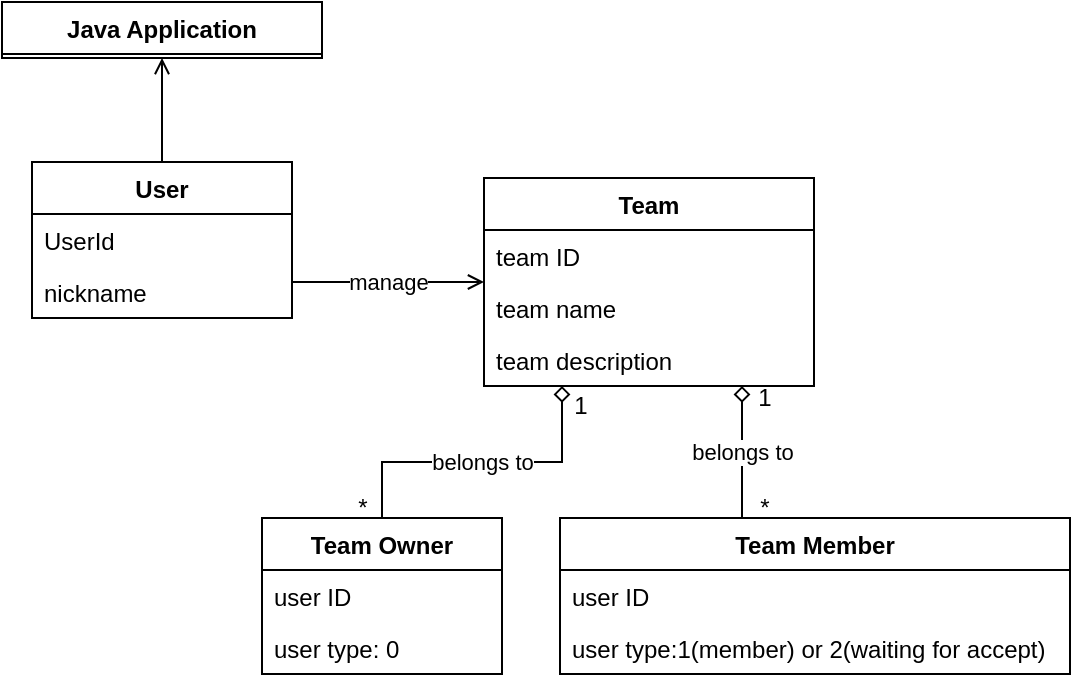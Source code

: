 <mxfile version="14.7.6" type="github">
  <diagram id="qNtHvHr-Q_ltwnV1EGBj" name="Page-1">
    <mxGraphModel dx="85" dy="1921" grid="1" gridSize="10" guides="1" tooltips="1" connect="1" arrows="1" fold="1" page="1" pageScale="1" pageWidth="827" pageHeight="1169" math="0" shadow="0">
      <root>
        <mxCell id="0" />
        <mxCell id="1" parent="0" />
        <mxCell id="Kb90lWqh0blAMlvWXbu4-127" value="Team" style="swimlane;fontStyle=1;align=center;verticalAlign=top;childLayout=stackLayout;horizontal=1;startSize=26;horizontalStack=0;resizeParent=1;resizeParentMax=0;resizeLast=0;collapsible=1;marginBottom=0;" parent="1" vertex="1">
          <mxGeometry x="1241" y="8" width="165" height="104" as="geometry" />
        </mxCell>
        <mxCell id="Kb90lWqh0blAMlvWXbu4-128" value="team ID" style="text;strokeColor=none;fillColor=none;align=left;verticalAlign=top;spacingLeft=4;spacingRight=4;overflow=hidden;rotatable=0;points=[[0,0.5],[1,0.5]];portConstraint=eastwest;" parent="Kb90lWqh0blAMlvWXbu4-127" vertex="1">
          <mxGeometry y="26" width="165" height="26" as="geometry" />
        </mxCell>
        <mxCell id="Kb90lWqh0blAMlvWXbu4-129" value="team name" style="text;strokeColor=none;fillColor=none;align=left;verticalAlign=top;spacingLeft=4;spacingRight=4;overflow=hidden;rotatable=0;points=[[0,0.5],[1,0.5]];portConstraint=eastwest;" parent="Kb90lWqh0blAMlvWXbu4-127" vertex="1">
          <mxGeometry y="52" width="165" height="26" as="geometry" />
        </mxCell>
        <mxCell id="Kb90lWqh0blAMlvWXbu4-130" value="team description" style="text;strokeColor=none;fillColor=none;align=left;verticalAlign=top;spacingLeft=4;spacingRight=4;overflow=hidden;rotatable=0;points=[[0,0.5],[1,0.5]];portConstraint=eastwest;" parent="Kb90lWqh0blAMlvWXbu4-127" vertex="1">
          <mxGeometry y="78" width="165" height="26" as="geometry" />
        </mxCell>
        <mxCell id="ZVWljfa0xVSs0D0JrF7P-7" value="Java Application" style="swimlane;fontStyle=1;align=center;verticalAlign=top;childLayout=stackLayout;horizontal=1;startSize=26;horizontalStack=0;resizeParent=1;resizeParentMax=0;resizeLast=0;collapsible=1;marginBottom=0;" parent="1" vertex="1">
          <mxGeometry x="1000" y="-80" width="160" height="28" as="geometry" />
        </mxCell>
        <mxCell id="ZVWljfa0xVSs0D0JrF7P-14" value="manage" style="edgeStyle=orthogonalEdgeStyle;rounded=0;orthogonalLoop=1;jettySize=auto;html=1;endArrow=open;endFill=0;" parent="1" source="ZVWljfa0xVSs0D0JrF7P-11" target="Kb90lWqh0blAMlvWXbu4-127" edge="1">
          <mxGeometry relative="1" as="geometry">
            <Array as="points">
              <mxPoint x="1185" y="60" />
              <mxPoint x="1185" y="60" />
            </Array>
            <mxPoint x="1045" y="130" as="targetPoint" />
          </mxGeometry>
        </mxCell>
        <mxCell id="p2IHR23QfJVKx5rubhaO-13" style="edgeStyle=orthogonalEdgeStyle;rounded=0;orthogonalLoop=1;jettySize=auto;html=1;endArrow=open;endFill=0;" parent="1" source="ZVWljfa0xVSs0D0JrF7P-11" target="ZVWljfa0xVSs0D0JrF7P-7" edge="1">
          <mxGeometry relative="1" as="geometry" />
        </mxCell>
        <mxCell id="ZVWljfa0xVSs0D0JrF7P-11" value="User" style="swimlane;fontStyle=1;align=center;verticalAlign=top;childLayout=stackLayout;horizontal=1;startSize=26;horizontalStack=0;resizeParent=1;resizeParentMax=0;resizeLast=0;collapsible=1;marginBottom=0;" parent="1" vertex="1">
          <mxGeometry x="1015" width="130" height="78" as="geometry" />
        </mxCell>
        <mxCell id="82unOVo_6anFtcZ8ufRb-1" value="UserId" style="text;strokeColor=none;fillColor=none;align=left;verticalAlign=top;spacingLeft=4;spacingRight=4;overflow=hidden;rotatable=0;points=[[0,0.5],[1,0.5]];portConstraint=eastwest;" parent="ZVWljfa0xVSs0D0JrF7P-11" vertex="1">
          <mxGeometry y="26" width="130" height="26" as="geometry" />
        </mxCell>
        <mxCell id="ZVWljfa0xVSs0D0JrF7P-44" value="nickname" style="text;strokeColor=none;fillColor=none;align=left;verticalAlign=top;spacingLeft=4;spacingRight=4;overflow=hidden;rotatable=0;points=[[0,0.5],[1,0.5]];portConstraint=eastwest;" parent="ZVWljfa0xVSs0D0JrF7P-11" vertex="1">
          <mxGeometry y="52" width="130" height="26" as="geometry" />
        </mxCell>
        <mxCell id="S7MmiMQ8yjXsU_2ZmJ1n-22" value="belongs to" style="edgeStyle=orthogonalEdgeStyle;rounded=0;orthogonalLoop=1;jettySize=auto;html=1;endArrow=diamond;endFill=0;" parent="1" edge="1">
          <mxGeometry relative="1" as="geometry">
            <Array as="points">
              <mxPoint x="1370" y="158" />
              <mxPoint x="1370" y="158" />
            </Array>
            <mxPoint x="1370" y="178" as="sourcePoint" />
            <mxPoint x="1370" y="112" as="targetPoint" />
          </mxGeometry>
        </mxCell>
        <mxCell id="S7MmiMQ8yjXsU_2ZmJ1n-18" value="Team Member" style="swimlane;fontStyle=1;align=center;verticalAlign=top;childLayout=stackLayout;horizontal=1;startSize=26;horizontalStack=0;resizeParent=1;resizeParentMax=0;resizeLast=0;collapsible=1;marginBottom=0;" parent="1" vertex="1">
          <mxGeometry x="1279" y="178" width="255" height="78" as="geometry" />
        </mxCell>
        <mxCell id="S7MmiMQ8yjXsU_2ZmJ1n-19" value="user ID" style="text;strokeColor=none;fillColor=none;align=left;verticalAlign=top;spacingLeft=4;spacingRight=4;overflow=hidden;rotatable=0;points=[[0,0.5],[1,0.5]];portConstraint=eastwest;" parent="S7MmiMQ8yjXsU_2ZmJ1n-18" vertex="1">
          <mxGeometry y="26" width="255" height="26" as="geometry" />
        </mxCell>
        <mxCell id="S7MmiMQ8yjXsU_2ZmJ1n-20" value="user type:1(member) or 2(waiting for accept)" style="text;strokeColor=none;fillColor=none;align=left;verticalAlign=top;spacingLeft=4;spacingRight=4;overflow=hidden;rotatable=0;points=[[0,0.5],[1,0.5]];portConstraint=eastwest;" parent="S7MmiMQ8yjXsU_2ZmJ1n-18" vertex="1">
          <mxGeometry y="52" width="255" height="26" as="geometry" />
        </mxCell>
        <mxCell id="S7MmiMQ8yjXsU_2ZmJ1n-23" value="1" style="text;html=1;align=center;verticalAlign=middle;resizable=0;points=[];autosize=1;strokeColor=none;" parent="1" vertex="1">
          <mxGeometry x="1371" y="108" width="20" height="20" as="geometry" />
        </mxCell>
        <mxCell id="S7MmiMQ8yjXsU_2ZmJ1n-24" value="*" style="text;html=1;align=center;verticalAlign=middle;resizable=0;points=[];autosize=1;strokeColor=none;" parent="1" vertex="1">
          <mxGeometry x="1371" y="163" width="20" height="20" as="geometry" />
        </mxCell>
        <mxCell id="p2IHR23QfJVKx5rubhaO-7" value="belongs to" style="edgeStyle=orthogonalEdgeStyle;rounded=0;orthogonalLoop=1;jettySize=auto;html=1;endArrow=diamond;endFill=0;" parent="1" source="p2IHR23QfJVKx5rubhaO-2" target="Kb90lWqh0blAMlvWXbu4-127" edge="1">
          <mxGeometry relative="1" as="geometry">
            <Array as="points">
              <mxPoint x="1190" y="150" />
              <mxPoint x="1280" y="150" />
            </Array>
          </mxGeometry>
        </mxCell>
        <mxCell id="p2IHR23QfJVKx5rubhaO-2" value="Team Owner" style="swimlane;fontStyle=1;align=center;verticalAlign=top;childLayout=stackLayout;horizontal=1;startSize=26;horizontalStack=0;resizeParent=1;resizeParentMax=0;resizeLast=0;collapsible=1;marginBottom=0;" parent="1" vertex="1">
          <mxGeometry x="1130" y="178" width="120" height="78" as="geometry" />
        </mxCell>
        <mxCell id="p2IHR23QfJVKx5rubhaO-3" value="user ID" style="text;strokeColor=none;fillColor=none;align=left;verticalAlign=top;spacingLeft=4;spacingRight=4;overflow=hidden;rotatable=0;points=[[0,0.5],[1,0.5]];portConstraint=eastwest;" parent="p2IHR23QfJVKx5rubhaO-2" vertex="1">
          <mxGeometry y="26" width="120" height="26" as="geometry" />
        </mxCell>
        <mxCell id="p2IHR23QfJVKx5rubhaO-4" value="user type: 0" style="text;strokeColor=none;fillColor=none;align=left;verticalAlign=top;spacingLeft=4;spacingRight=4;overflow=hidden;rotatable=0;points=[[0,0.5],[1,0.5]];portConstraint=eastwest;" parent="p2IHR23QfJVKx5rubhaO-2" vertex="1">
          <mxGeometry y="52" width="120" height="26" as="geometry" />
        </mxCell>
        <mxCell id="p2IHR23QfJVKx5rubhaO-10" value="1" style="text;html=1;align=center;verticalAlign=middle;resizable=0;points=[];autosize=1;strokeColor=none;" parent="1" vertex="1">
          <mxGeometry x="1279" y="112" width="20" height="20" as="geometry" />
        </mxCell>
        <mxCell id="p2IHR23QfJVKx5rubhaO-12" value="*" style="text;html=1;align=center;verticalAlign=middle;resizable=0;points=[];autosize=1;strokeColor=none;" parent="1" vertex="1">
          <mxGeometry x="1170" y="163" width="20" height="20" as="geometry" />
        </mxCell>
      </root>
    </mxGraphModel>
  </diagram>
</mxfile>
